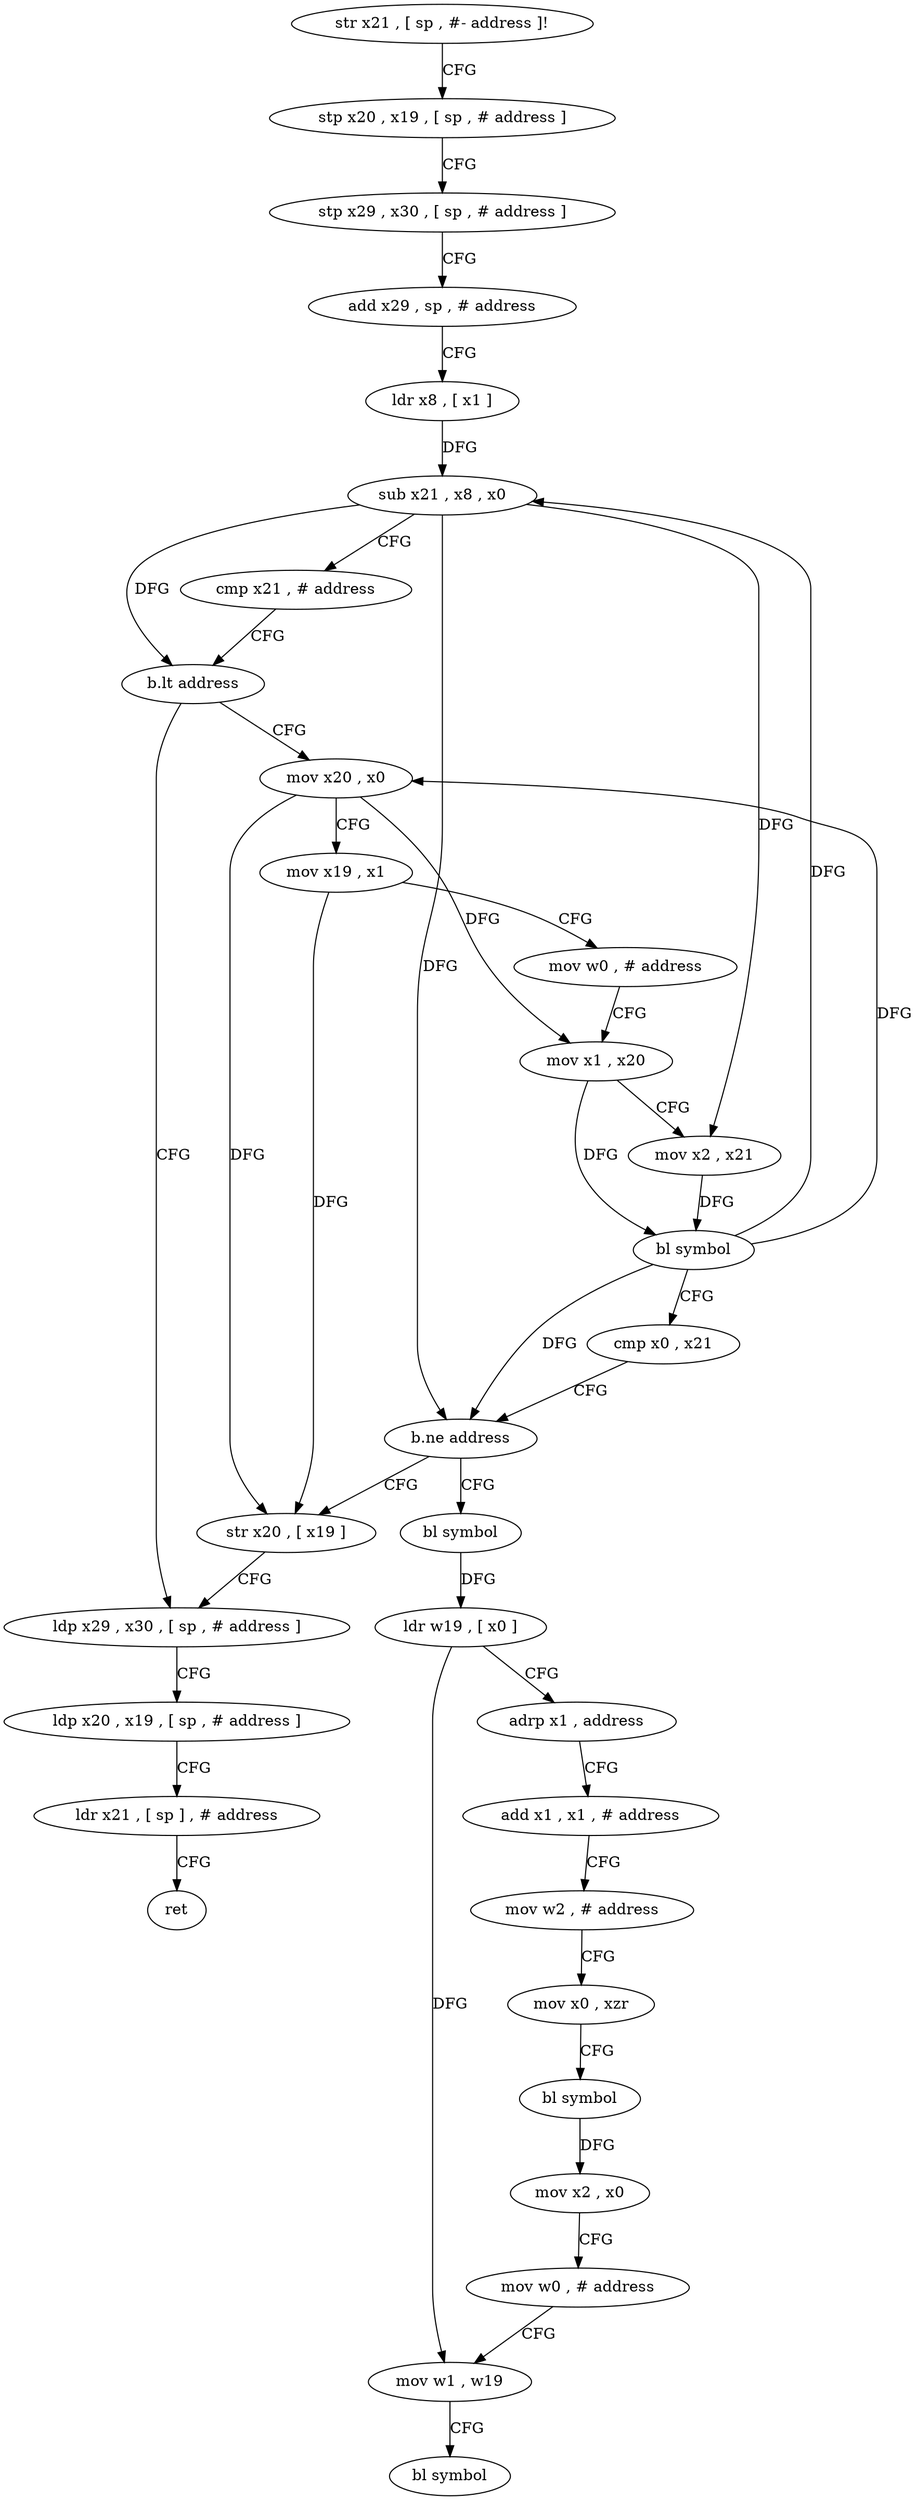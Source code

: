 digraph "func" {
"4204380" [label = "str x21 , [ sp , #- address ]!" ]
"4204384" [label = "stp x20 , x19 , [ sp , # address ]" ]
"4204388" [label = "stp x29 , x30 , [ sp , # address ]" ]
"4204392" [label = "add x29 , sp , # address" ]
"4204396" [label = "ldr x8 , [ x1 ]" ]
"4204400" [label = "sub x21 , x8 , x0" ]
"4204404" [label = "cmp x21 , # address" ]
"4204408" [label = "b.lt address" ]
"4204448" [label = "ldp x29 , x30 , [ sp , # address ]" ]
"4204412" [label = "mov x20 , x0" ]
"4204452" [label = "ldp x20 , x19 , [ sp , # address ]" ]
"4204456" [label = "ldr x21 , [ sp ] , # address" ]
"4204460" [label = "ret" ]
"4204416" [label = "mov x19 , x1" ]
"4204420" [label = "mov w0 , # address" ]
"4204424" [label = "mov x1 , x20" ]
"4204428" [label = "mov x2 , x21" ]
"4204432" [label = "bl symbol" ]
"4204436" [label = "cmp x0 , x21" ]
"4204440" [label = "b.ne address" ]
"4204464" [label = "bl symbol" ]
"4204444" [label = "str x20 , [ x19 ]" ]
"4204468" [label = "ldr w19 , [ x0 ]" ]
"4204472" [label = "adrp x1 , address" ]
"4204476" [label = "add x1 , x1 , # address" ]
"4204480" [label = "mov w2 , # address" ]
"4204484" [label = "mov x0 , xzr" ]
"4204488" [label = "bl symbol" ]
"4204492" [label = "mov x2 , x0" ]
"4204496" [label = "mov w0 , # address" ]
"4204500" [label = "mov w1 , w19" ]
"4204504" [label = "bl symbol" ]
"4204380" -> "4204384" [ label = "CFG" ]
"4204384" -> "4204388" [ label = "CFG" ]
"4204388" -> "4204392" [ label = "CFG" ]
"4204392" -> "4204396" [ label = "CFG" ]
"4204396" -> "4204400" [ label = "DFG" ]
"4204400" -> "4204404" [ label = "CFG" ]
"4204400" -> "4204408" [ label = "DFG" ]
"4204400" -> "4204428" [ label = "DFG" ]
"4204400" -> "4204440" [ label = "DFG" ]
"4204404" -> "4204408" [ label = "CFG" ]
"4204408" -> "4204448" [ label = "CFG" ]
"4204408" -> "4204412" [ label = "CFG" ]
"4204448" -> "4204452" [ label = "CFG" ]
"4204412" -> "4204416" [ label = "CFG" ]
"4204412" -> "4204424" [ label = "DFG" ]
"4204412" -> "4204444" [ label = "DFG" ]
"4204452" -> "4204456" [ label = "CFG" ]
"4204456" -> "4204460" [ label = "CFG" ]
"4204416" -> "4204420" [ label = "CFG" ]
"4204416" -> "4204444" [ label = "DFG" ]
"4204420" -> "4204424" [ label = "CFG" ]
"4204424" -> "4204428" [ label = "CFG" ]
"4204424" -> "4204432" [ label = "DFG" ]
"4204428" -> "4204432" [ label = "DFG" ]
"4204432" -> "4204436" [ label = "CFG" ]
"4204432" -> "4204400" [ label = "DFG" ]
"4204432" -> "4204412" [ label = "DFG" ]
"4204432" -> "4204440" [ label = "DFG" ]
"4204436" -> "4204440" [ label = "CFG" ]
"4204440" -> "4204464" [ label = "CFG" ]
"4204440" -> "4204444" [ label = "CFG" ]
"4204464" -> "4204468" [ label = "DFG" ]
"4204444" -> "4204448" [ label = "CFG" ]
"4204468" -> "4204472" [ label = "CFG" ]
"4204468" -> "4204500" [ label = "DFG" ]
"4204472" -> "4204476" [ label = "CFG" ]
"4204476" -> "4204480" [ label = "CFG" ]
"4204480" -> "4204484" [ label = "CFG" ]
"4204484" -> "4204488" [ label = "CFG" ]
"4204488" -> "4204492" [ label = "DFG" ]
"4204492" -> "4204496" [ label = "CFG" ]
"4204496" -> "4204500" [ label = "CFG" ]
"4204500" -> "4204504" [ label = "CFG" ]
}
